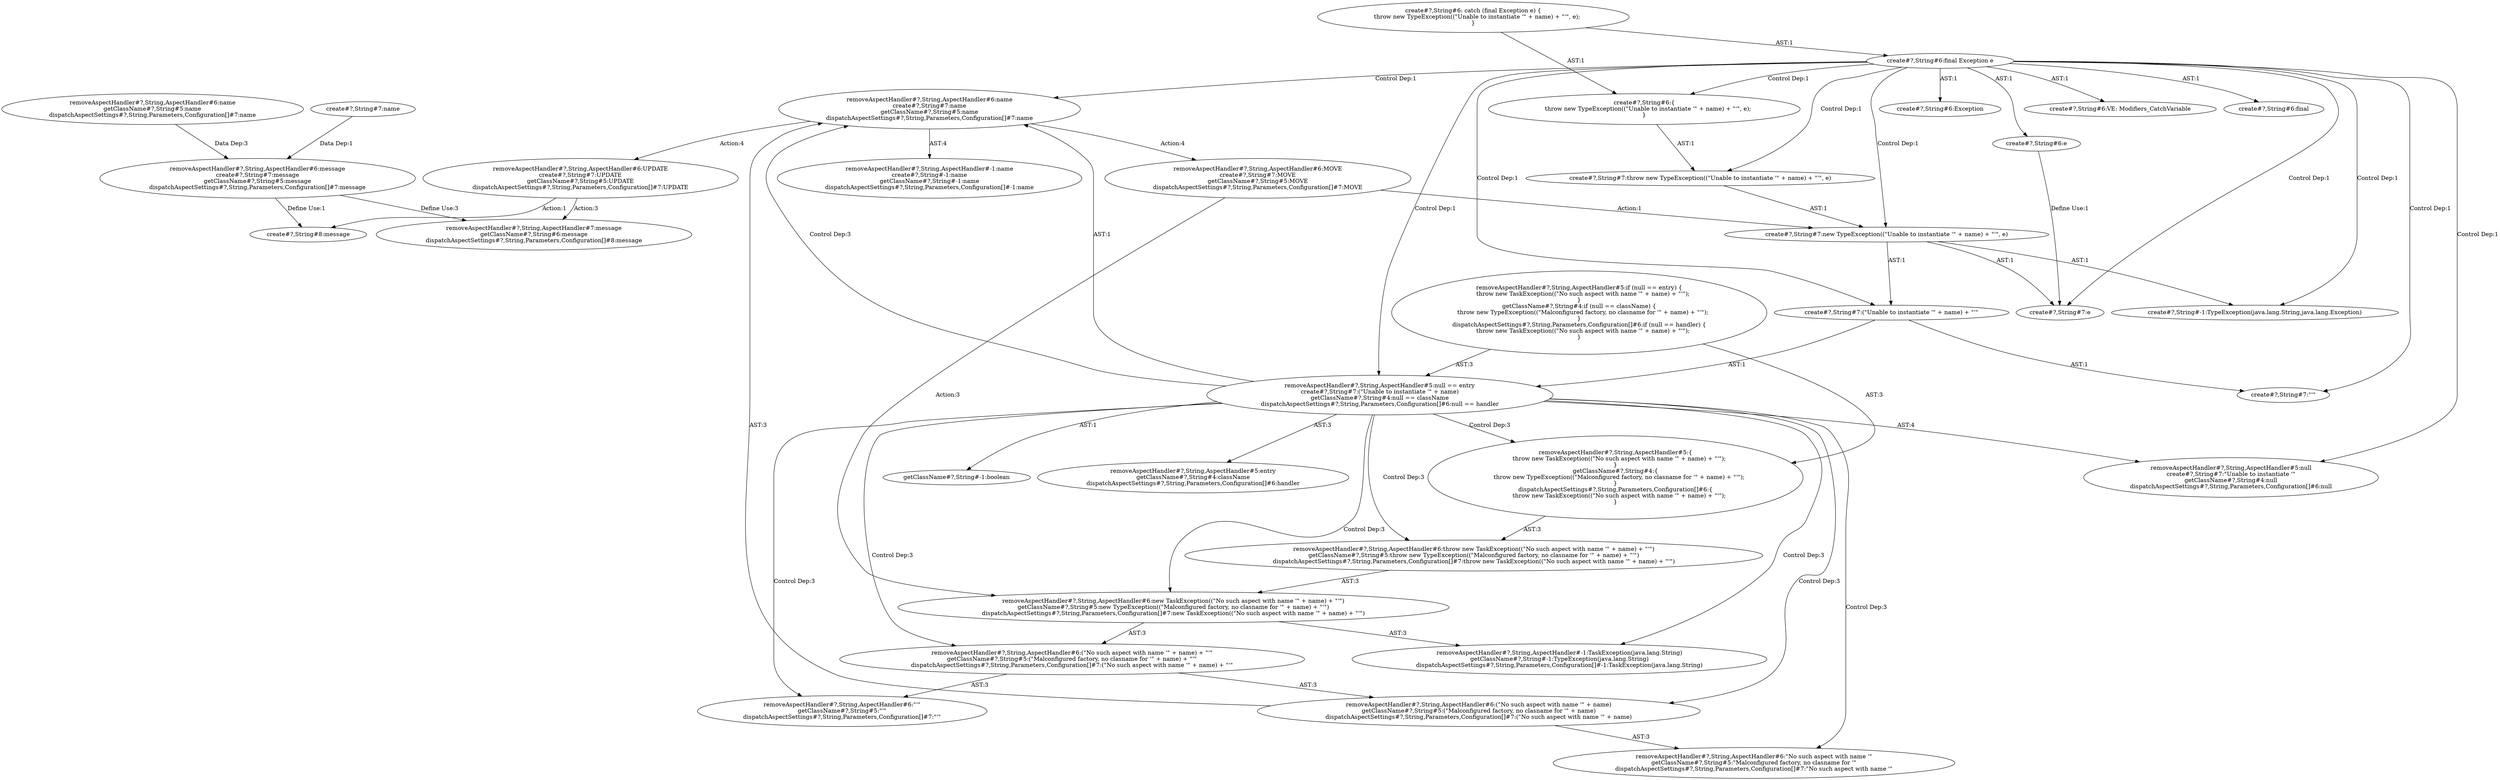 digraph "Pattern" {
0 [label="removeAspectHandler#?,String,AspectHandler#6:UPDATE
create#?,String#7:UPDATE
getClassName#?,String#5:UPDATE
dispatchAspectSettings#?,String,Parameters,Configuration[]#7:UPDATE" shape=ellipse]
1 [label="removeAspectHandler#?,String,AspectHandler#6:name
create#?,String#7:name
getClassName#?,String#5:name
dispatchAspectSettings#?,String,Parameters,Configuration[]#7:name" shape=ellipse]
2 [label="removeAspectHandler#?,String,AspectHandler#5:null == entry
create#?,String#7:(\"Unable to instantiate '\" + name)
getClassName#?,String#4:null == className
dispatchAspectSettings#?,String,Parameters,Configuration[]#6:null == handler" shape=ellipse]
3 [label="removeAspectHandler#?,String,AspectHandler#5:if (null == entry) \{
    throw new TaskException((\"No such aspect with name '\" + name) + \"'\");
\}
getClassName#?,String#4:if (null == className) \{
    throw new TypeException((\"Malconfigured factory, no clasname for '\" + name) + \"'\");
\}
dispatchAspectSettings#?,String,Parameters,Configuration[]#6:if (null == handler) \{
    throw new TaskException((\"No such aspect with name '\" + name) + \"'\");
\}" shape=ellipse]
4 [label="removeAspectHandler#?,String,AspectHandler#5:null
create#?,String#7:\"Unable to instantiate '\"
getClassName#?,String#4:null
dispatchAspectSettings#?,String,Parameters,Configuration[]#6:null" shape=ellipse]
5 [label="removeAspectHandler#?,String,AspectHandler#5:entry
getClassName#?,String#4:className
dispatchAspectSettings#?,String,Parameters,Configuration[]#6:handler" shape=ellipse]
6 [label="removeAspectHandler#?,String,AspectHandler#5:\{
    throw new TaskException((\"No such aspect with name '\" + name) + \"'\");
\}
getClassName#?,String#4:\{
    throw new TypeException((\"Malconfigured factory, no clasname for '\" + name) + \"'\");
\}
dispatchAspectSettings#?,String,Parameters,Configuration[]#6:\{
    throw new TaskException((\"No such aspect with name '\" + name) + \"'\");
\}" shape=ellipse]
7 [label="removeAspectHandler#?,String,AspectHandler#6:throw new TaskException((\"No such aspect with name '\" + name) + \"'\")
getClassName#?,String#5:throw new TypeException((\"Malconfigured factory, no clasname for '\" + name) + \"'\")
dispatchAspectSettings#?,String,Parameters,Configuration[]#7:throw new TaskException((\"No such aspect with name '\" + name) + \"'\")" shape=ellipse]
8 [label="removeAspectHandler#?,String,AspectHandler#6:new TaskException((\"No such aspect with name '\" + name) + \"'\")
getClassName#?,String#5:new TypeException((\"Malconfigured factory, no clasname for '\" + name) + \"'\")
dispatchAspectSettings#?,String,Parameters,Configuration[]#7:new TaskException((\"No such aspect with name '\" + name) + \"'\")" shape=ellipse]
9 [label="removeAspectHandler#?,String,AspectHandler#-1:TaskException(java.lang.String)
getClassName#?,String#-1:TypeException(java.lang.String)
dispatchAspectSettings#?,String,Parameters,Configuration[]#-1:TaskException(java.lang.String)" shape=ellipse]
10 [label="removeAspectHandler#?,String,AspectHandler#6:(\"No such aspect with name '\" + name) + \"'\"
getClassName#?,String#5:(\"Malconfigured factory, no clasname for '\" + name) + \"'\"
dispatchAspectSettings#?,String,Parameters,Configuration[]#7:(\"No such aspect with name '\" + name) + \"'\"" shape=ellipse]
11 [label="removeAspectHandler#?,String,AspectHandler#6:(\"No such aspect with name '\" + name)
getClassName#?,String#5:(\"Malconfigured factory, no clasname for '\" + name)
dispatchAspectSettings#?,String,Parameters,Configuration[]#7:(\"No such aspect with name '\" + name)" shape=ellipse]
12 [label="removeAspectHandler#?,String,AspectHandler#6:\"No such aspect with name '\"
getClassName#?,String#5:\"Malconfigured factory, no clasname for '\"
dispatchAspectSettings#?,String,Parameters,Configuration[]#7:\"No such aspect with name '\"" shape=ellipse]
13 [label="removeAspectHandler#?,String,AspectHandler#6:\"'\"
getClassName#?,String#5:\"'\"
dispatchAspectSettings#?,String,Parameters,Configuration[]#7:\"'\"" shape=ellipse]
14 [label="removeAspectHandler#?,String,AspectHandler#-1:name
create#?,String#-1:name
getClassName#?,String#-1:name
dispatchAspectSettings#?,String,Parameters,Configuration[]#-1:name" shape=ellipse]
15 [label="removeAspectHandler#?,String,AspectHandler#6:MOVE
create#?,String#7:MOVE
getClassName#?,String#5:MOVE
dispatchAspectSettings#?,String,Parameters,Configuration[]#7:MOVE" shape=ellipse]
16 [label="removeAspectHandler#?,String,AspectHandler#7:message
getClassName#?,String#6:message
dispatchAspectSettings#?,String,Parameters,Configuration[]#8:message" shape=ellipse]
17 [label="removeAspectHandler#?,String,AspectHandler#6:message
create#?,String#7:message
getClassName#?,String#5:message
dispatchAspectSettings#?,String,Parameters,Configuration[]#7:message" shape=ellipse]
18 [label="removeAspectHandler#?,String,AspectHandler#6:name
getClassName#?,String#5:name
dispatchAspectSettings#?,String,Parameters,Configuration[]#7:name" shape=ellipse]
19 [label="create#?,String#6:e" shape=ellipse]
20 [label="create#?,String#6: catch (final Exception e) \{
    throw new TypeException((\"Unable to instantiate '\" + name) + \"'\", e);
\}" shape=ellipse]
21 [label="create#?,String#7:\"'\"" shape=ellipse]
22 [label="create#?,String#6:\{
    throw new TypeException((\"Unable to instantiate '\" + name) + \"'\", e);
\}" shape=ellipse]
23 [label="create#?,String#7:name" shape=ellipse]
24 [label="create#?,String#7:e" shape=ellipse]
25 [label="create#?,String#6:Exception" shape=ellipse]
26 [label="create#?,String#7:(\"Unable to instantiate '\" + name) + \"'\"" shape=ellipse]
27 [label="create#?,String#7:throw new TypeException((\"Unable to instantiate '\" + name) + \"'\", e)" shape=ellipse]
28 [label="create#?,String#6:VE: Modifiers_CatchVariable" shape=ellipse]
29 [label="create#?,String#6:final" shape=ellipse]
30 [label="create#?,String#-1:TypeException(java.lang.String,java.lang.Exception)" shape=ellipse]
31 [label="create#?,String#7:new TypeException((\"Unable to instantiate '\" + name) + \"'\", e)" shape=ellipse]
32 [label="create#?,String#8:message" shape=ellipse]
33 [label="create#?,String#6:final Exception e" shape=ellipse]
34 [label="getClassName#?,String#-1:boolean" shape=ellipse]
0 -> 16 [label="Action:3"];
0 -> 32 [label="Action:1"];
1 -> 0 [label="Action:4"];
1 -> 14 [label="AST:4"];
1 -> 15 [label="Action:4"];
2 -> 1 [label="Control Dep:3"];
2 -> 4 [label="AST:4"];
2 -> 5 [label="AST:3"];
2 -> 6 [label="Control Dep:3"];
2 -> 7 [label="Control Dep:3"];
2 -> 8 [label="Control Dep:3"];
2 -> 9 [label="Control Dep:3"];
2 -> 10 [label="Control Dep:3"];
2 -> 11 [label="Control Dep:3"];
2 -> 12 [label="Control Dep:3"];
2 -> 13 [label="Control Dep:3"];
2 -> 1 [label="AST:1"];
2 -> 34 [label="AST:1"];
3 -> 2 [label="AST:3"];
3 -> 6 [label="AST:3"];
6 -> 7 [label="AST:3"];
7 -> 8 [label="AST:3"];
8 -> 9 [label="AST:3"];
8 -> 10 [label="AST:3"];
10 -> 11 [label="AST:3"];
10 -> 13 [label="AST:3"];
11 -> 1 [label="AST:3"];
11 -> 12 [label="AST:3"];
15 -> 8 [label="Action:3"];
15 -> 31 [label="Action:1"];
17 -> 16 [label="Define Use:3"];
17 -> 32 [label="Define Use:1"];
18 -> 17 [label="Data Dep:3"];
19 -> 24 [label="Define Use:1"];
20 -> 33 [label="AST:1"];
20 -> 22 [label="AST:1"];
22 -> 27 [label="AST:1"];
23 -> 17 [label="Data Dep:1"];
26 -> 21 [label="AST:1"];
26 -> 2 [label="AST:1"];
27 -> 31 [label="AST:1"];
31 -> 24 [label="AST:1"];
31 -> 26 [label="AST:1"];
31 -> 30 [label="AST:1"];
33 -> 19 [label="AST:1"];
33 -> 21 [label="Control Dep:1"];
33 -> 22 [label="Control Dep:1"];
33 -> 24 [label="Control Dep:1"];
33 -> 25 [label="AST:1"];
33 -> 26 [label="Control Dep:1"];
33 -> 27 [label="Control Dep:1"];
33 -> 28 [label="AST:1"];
33 -> 29 [label="AST:1"];
33 -> 30 [label="Control Dep:1"];
33 -> 31 [label="Control Dep:1"];
33 -> 2 [label="Control Dep:1"];
33 -> 4 [label="Control Dep:1"];
33 -> 1 [label="Control Dep:1"];
}